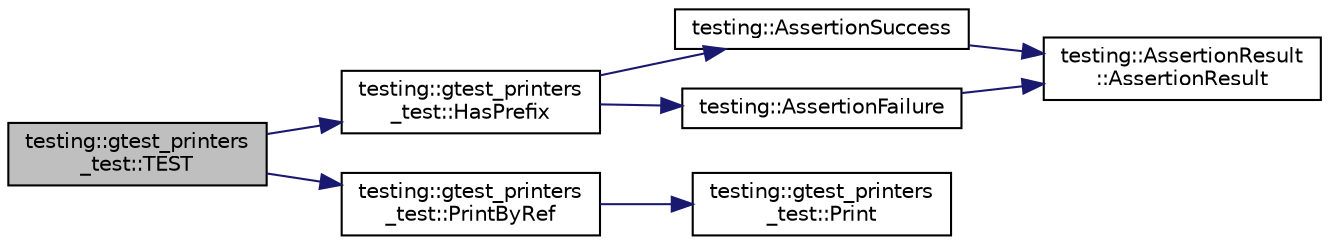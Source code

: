 digraph "testing::gtest_printers_test::TEST"
{
  edge [fontname="Helvetica",fontsize="10",labelfontname="Helvetica",labelfontsize="10"];
  node [fontname="Helvetica",fontsize="10",shape=record];
  rankdir="LR";
  Node332 [label="testing::gtest_printers\l_test::TEST",height=0.2,width=0.4,color="black", fillcolor="grey75", style="filled", fontcolor="black"];
  Node332 -> Node333 [color="midnightblue",fontsize="10",style="solid",fontname="Helvetica"];
  Node333 [label="testing::gtest_printers\l_test::HasPrefix",height=0.2,width=0.4,color="black", fillcolor="white", style="filled",URL="$dd/d01/namespacetesting_1_1gtest__printers__test.html#abbd436200da6c80944c8a7504fb56ea1"];
  Node333 -> Node334 [color="midnightblue",fontsize="10",style="solid",fontname="Helvetica"];
  Node334 [label="testing::AssertionSuccess",height=0.2,width=0.4,color="black", fillcolor="white", style="filled",URL="$d0/d75/namespacetesting.html#ac1d0baedb17286c5c6c87bd1a45da8ac"];
  Node334 -> Node335 [color="midnightblue",fontsize="10",style="solid",fontname="Helvetica"];
  Node335 [label="testing::AssertionResult\l::AssertionResult",height=0.2,width=0.4,color="black", fillcolor="white", style="filled",URL="$d5/dec/classtesting_1_1_assertion_result.html#a27788116f03f90aec4daf592fd809ead"];
  Node333 -> Node336 [color="midnightblue",fontsize="10",style="solid",fontname="Helvetica"];
  Node336 [label="testing::AssertionFailure",height=0.2,width=0.4,color="black", fillcolor="white", style="filled",URL="$d0/d75/namespacetesting.html#a75cb789614cb1c28c34627a4a3c053df"];
  Node336 -> Node335 [color="midnightblue",fontsize="10",style="solid",fontname="Helvetica"];
  Node332 -> Node337 [color="midnightblue",fontsize="10",style="solid",fontname="Helvetica"];
  Node337 [label="testing::gtest_printers\l_test::PrintByRef",height=0.2,width=0.4,color="black", fillcolor="white", style="filled",URL="$dd/d01/namespacetesting_1_1gtest__printers__test.html#a680e1fd7cfbae100466abe89567a0ee9"];
  Node337 -> Node338 [color="midnightblue",fontsize="10",style="solid",fontname="Helvetica"];
  Node338 [label="testing::gtest_printers\l_test::Print",height=0.2,width=0.4,color="black", fillcolor="white", style="filled",URL="$dd/d01/namespacetesting_1_1gtest__printers__test.html#ab1fefdb330a473343afa3cc6d46a65f6"];
}
